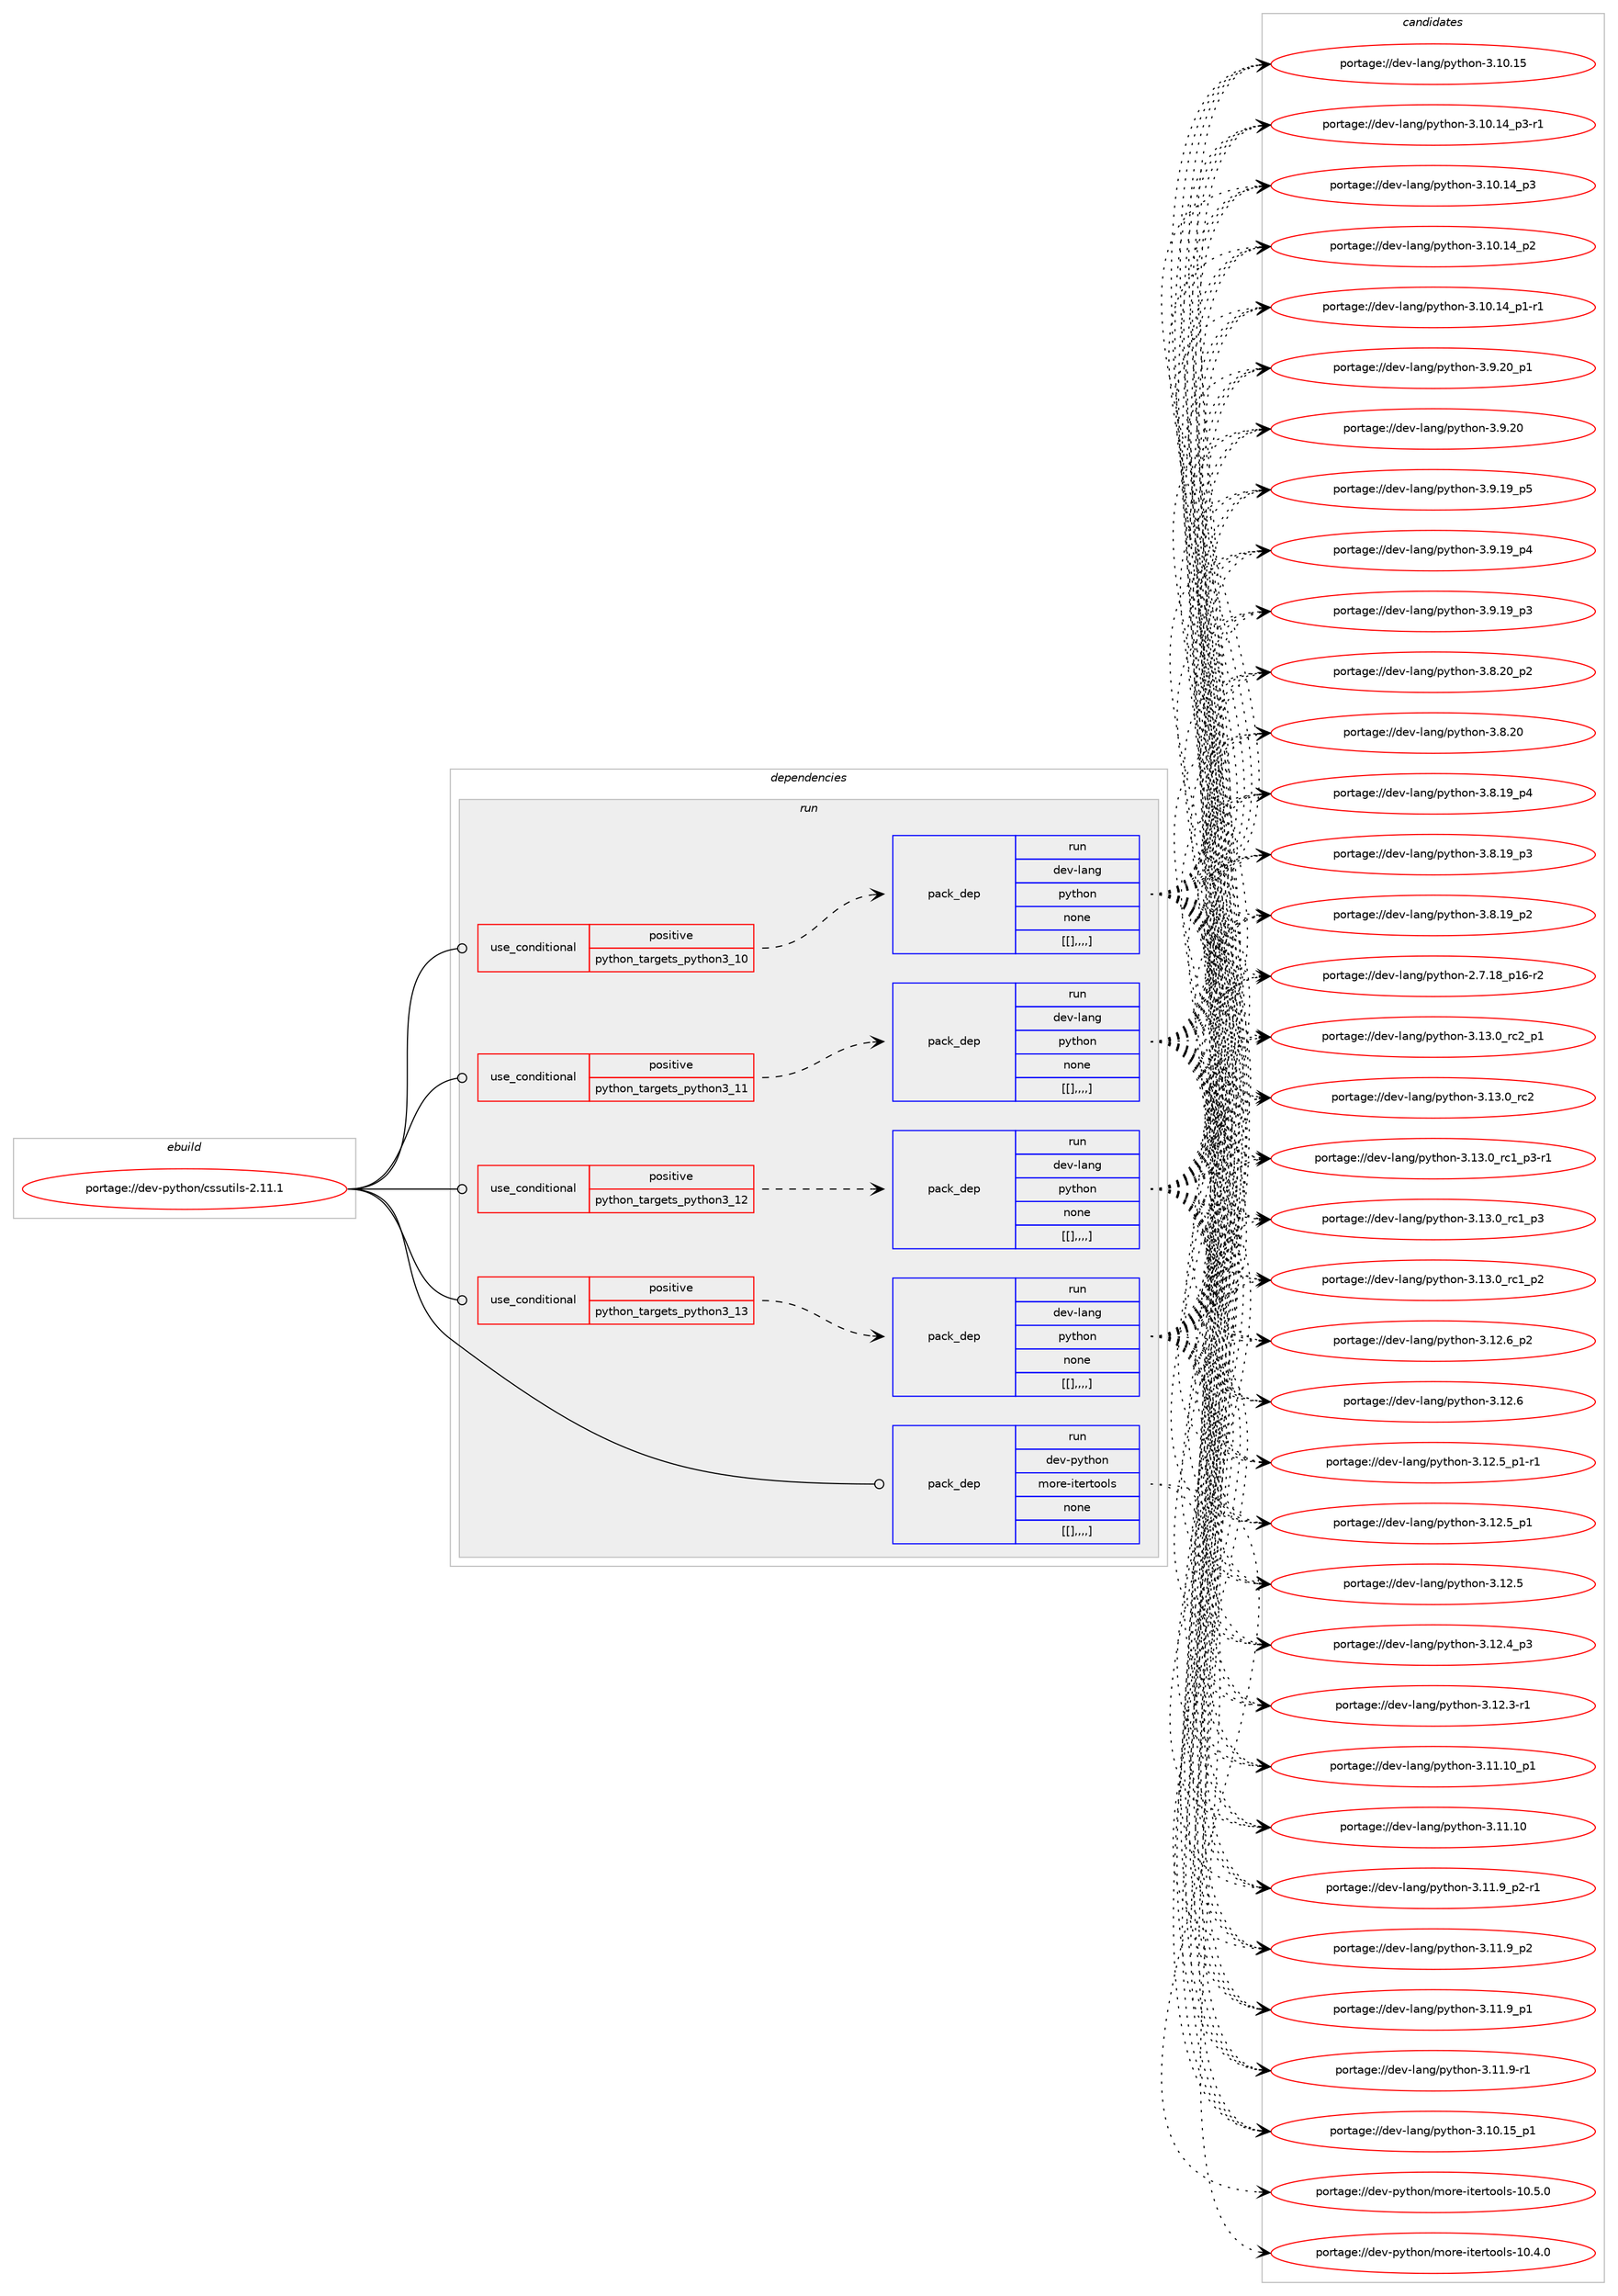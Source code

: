 digraph prolog {

# *************
# Graph options
# *************

newrank=true;
concentrate=true;
compound=true;
graph [rankdir=LR,fontname=Helvetica,fontsize=10,ranksep=1.5];#, ranksep=2.5, nodesep=0.2];
edge  [arrowhead=vee];
node  [fontname=Helvetica,fontsize=10];

# **********
# The ebuild
# **********

subgraph cluster_leftcol {
color=gray;
label=<<i>ebuild</i>>;
id [label="portage://dev-python/cssutils-2.11.1", color=red, width=4, href="../dev-python/cssutils-2.11.1.svg"];
}

# ****************
# The dependencies
# ****************

subgraph cluster_midcol {
color=gray;
label=<<i>dependencies</i>>;
subgraph cluster_compile {
fillcolor="#eeeeee";
style=filled;
label=<<i>compile</i>>;
}
subgraph cluster_compileandrun {
fillcolor="#eeeeee";
style=filled;
label=<<i>compile and run</i>>;
}
subgraph cluster_run {
fillcolor="#eeeeee";
style=filled;
label=<<i>run</i>>;
subgraph cond33184 {
dependency146326 [label=<<TABLE BORDER="0" CELLBORDER="1" CELLSPACING="0" CELLPADDING="4"><TR><TD ROWSPAN="3" CELLPADDING="10">use_conditional</TD></TR><TR><TD>positive</TD></TR><TR><TD>python_targets_python3_10</TD></TR></TABLE>>, shape=none, color=red];
subgraph pack111930 {
dependency146327 [label=<<TABLE BORDER="0" CELLBORDER="1" CELLSPACING="0" CELLPADDING="4" WIDTH="220"><TR><TD ROWSPAN="6" CELLPADDING="30">pack_dep</TD></TR><TR><TD WIDTH="110">run</TD></TR><TR><TD>dev-lang</TD></TR><TR><TD>python</TD></TR><TR><TD>none</TD></TR><TR><TD>[[],,,,]</TD></TR></TABLE>>, shape=none, color=blue];
}
dependency146326:e -> dependency146327:w [weight=20,style="dashed",arrowhead="vee"];
}
id:e -> dependency146326:w [weight=20,style="solid",arrowhead="odot"];
subgraph cond33185 {
dependency146328 [label=<<TABLE BORDER="0" CELLBORDER="1" CELLSPACING="0" CELLPADDING="4"><TR><TD ROWSPAN="3" CELLPADDING="10">use_conditional</TD></TR><TR><TD>positive</TD></TR><TR><TD>python_targets_python3_11</TD></TR></TABLE>>, shape=none, color=red];
subgraph pack111931 {
dependency146329 [label=<<TABLE BORDER="0" CELLBORDER="1" CELLSPACING="0" CELLPADDING="4" WIDTH="220"><TR><TD ROWSPAN="6" CELLPADDING="30">pack_dep</TD></TR><TR><TD WIDTH="110">run</TD></TR><TR><TD>dev-lang</TD></TR><TR><TD>python</TD></TR><TR><TD>none</TD></TR><TR><TD>[[],,,,]</TD></TR></TABLE>>, shape=none, color=blue];
}
dependency146328:e -> dependency146329:w [weight=20,style="dashed",arrowhead="vee"];
}
id:e -> dependency146328:w [weight=20,style="solid",arrowhead="odot"];
subgraph cond33186 {
dependency146330 [label=<<TABLE BORDER="0" CELLBORDER="1" CELLSPACING="0" CELLPADDING="4"><TR><TD ROWSPAN="3" CELLPADDING="10">use_conditional</TD></TR><TR><TD>positive</TD></TR><TR><TD>python_targets_python3_12</TD></TR></TABLE>>, shape=none, color=red];
subgraph pack111932 {
dependency146331 [label=<<TABLE BORDER="0" CELLBORDER="1" CELLSPACING="0" CELLPADDING="4" WIDTH="220"><TR><TD ROWSPAN="6" CELLPADDING="30">pack_dep</TD></TR><TR><TD WIDTH="110">run</TD></TR><TR><TD>dev-lang</TD></TR><TR><TD>python</TD></TR><TR><TD>none</TD></TR><TR><TD>[[],,,,]</TD></TR></TABLE>>, shape=none, color=blue];
}
dependency146330:e -> dependency146331:w [weight=20,style="dashed",arrowhead="vee"];
}
id:e -> dependency146330:w [weight=20,style="solid",arrowhead="odot"];
subgraph cond33187 {
dependency146332 [label=<<TABLE BORDER="0" CELLBORDER="1" CELLSPACING="0" CELLPADDING="4"><TR><TD ROWSPAN="3" CELLPADDING="10">use_conditional</TD></TR><TR><TD>positive</TD></TR><TR><TD>python_targets_python3_13</TD></TR></TABLE>>, shape=none, color=red];
subgraph pack111933 {
dependency146333 [label=<<TABLE BORDER="0" CELLBORDER="1" CELLSPACING="0" CELLPADDING="4" WIDTH="220"><TR><TD ROWSPAN="6" CELLPADDING="30">pack_dep</TD></TR><TR><TD WIDTH="110">run</TD></TR><TR><TD>dev-lang</TD></TR><TR><TD>python</TD></TR><TR><TD>none</TD></TR><TR><TD>[[],,,,]</TD></TR></TABLE>>, shape=none, color=blue];
}
dependency146332:e -> dependency146333:w [weight=20,style="dashed",arrowhead="vee"];
}
id:e -> dependency146332:w [weight=20,style="solid",arrowhead="odot"];
subgraph pack111934 {
dependency146334 [label=<<TABLE BORDER="0" CELLBORDER="1" CELLSPACING="0" CELLPADDING="4" WIDTH="220"><TR><TD ROWSPAN="6" CELLPADDING="30">pack_dep</TD></TR><TR><TD WIDTH="110">run</TD></TR><TR><TD>dev-python</TD></TR><TR><TD>more-itertools</TD></TR><TR><TD>none</TD></TR><TR><TD>[[],,,,]</TD></TR></TABLE>>, shape=none, color=blue];
}
id:e -> dependency146334:w [weight=20,style="solid",arrowhead="odot"];
}
}

# **************
# The candidates
# **************

subgraph cluster_choices {
rank=same;
color=gray;
label=<<i>candidates</i>>;

subgraph choice111930 {
color=black;
nodesep=1;
choice100101118451089711010347112121116104111110455146495146489511499509511249 [label="portage://dev-lang/python-3.13.0_rc2_p1", color=red, width=4,href="../dev-lang/python-3.13.0_rc2_p1.svg"];
choice10010111845108971101034711212111610411111045514649514648951149950 [label="portage://dev-lang/python-3.13.0_rc2", color=red, width=4,href="../dev-lang/python-3.13.0_rc2.svg"];
choice1001011184510897110103471121211161041111104551464951464895114994995112514511449 [label="portage://dev-lang/python-3.13.0_rc1_p3-r1", color=red, width=4,href="../dev-lang/python-3.13.0_rc1_p3-r1.svg"];
choice100101118451089711010347112121116104111110455146495146489511499499511251 [label="portage://dev-lang/python-3.13.0_rc1_p3", color=red, width=4,href="../dev-lang/python-3.13.0_rc1_p3.svg"];
choice100101118451089711010347112121116104111110455146495146489511499499511250 [label="portage://dev-lang/python-3.13.0_rc1_p2", color=red, width=4,href="../dev-lang/python-3.13.0_rc1_p2.svg"];
choice100101118451089711010347112121116104111110455146495046549511250 [label="portage://dev-lang/python-3.12.6_p2", color=red, width=4,href="../dev-lang/python-3.12.6_p2.svg"];
choice10010111845108971101034711212111610411111045514649504654 [label="portage://dev-lang/python-3.12.6", color=red, width=4,href="../dev-lang/python-3.12.6.svg"];
choice1001011184510897110103471121211161041111104551464950465395112494511449 [label="portage://dev-lang/python-3.12.5_p1-r1", color=red, width=4,href="../dev-lang/python-3.12.5_p1-r1.svg"];
choice100101118451089711010347112121116104111110455146495046539511249 [label="portage://dev-lang/python-3.12.5_p1", color=red, width=4,href="../dev-lang/python-3.12.5_p1.svg"];
choice10010111845108971101034711212111610411111045514649504653 [label="portage://dev-lang/python-3.12.5", color=red, width=4,href="../dev-lang/python-3.12.5.svg"];
choice100101118451089711010347112121116104111110455146495046529511251 [label="portage://dev-lang/python-3.12.4_p3", color=red, width=4,href="../dev-lang/python-3.12.4_p3.svg"];
choice100101118451089711010347112121116104111110455146495046514511449 [label="portage://dev-lang/python-3.12.3-r1", color=red, width=4,href="../dev-lang/python-3.12.3-r1.svg"];
choice10010111845108971101034711212111610411111045514649494649489511249 [label="portage://dev-lang/python-3.11.10_p1", color=red, width=4,href="../dev-lang/python-3.11.10_p1.svg"];
choice1001011184510897110103471121211161041111104551464949464948 [label="portage://dev-lang/python-3.11.10", color=red, width=4,href="../dev-lang/python-3.11.10.svg"];
choice1001011184510897110103471121211161041111104551464949465795112504511449 [label="portage://dev-lang/python-3.11.9_p2-r1", color=red, width=4,href="../dev-lang/python-3.11.9_p2-r1.svg"];
choice100101118451089711010347112121116104111110455146494946579511250 [label="portage://dev-lang/python-3.11.9_p2", color=red, width=4,href="../dev-lang/python-3.11.9_p2.svg"];
choice100101118451089711010347112121116104111110455146494946579511249 [label="portage://dev-lang/python-3.11.9_p1", color=red, width=4,href="../dev-lang/python-3.11.9_p1.svg"];
choice100101118451089711010347112121116104111110455146494946574511449 [label="portage://dev-lang/python-3.11.9-r1", color=red, width=4,href="../dev-lang/python-3.11.9-r1.svg"];
choice10010111845108971101034711212111610411111045514649484649539511249 [label="portage://dev-lang/python-3.10.15_p1", color=red, width=4,href="../dev-lang/python-3.10.15_p1.svg"];
choice1001011184510897110103471121211161041111104551464948464953 [label="portage://dev-lang/python-3.10.15", color=red, width=4,href="../dev-lang/python-3.10.15.svg"];
choice100101118451089711010347112121116104111110455146494846495295112514511449 [label="portage://dev-lang/python-3.10.14_p3-r1", color=red, width=4,href="../dev-lang/python-3.10.14_p3-r1.svg"];
choice10010111845108971101034711212111610411111045514649484649529511251 [label="portage://dev-lang/python-3.10.14_p3", color=red, width=4,href="../dev-lang/python-3.10.14_p3.svg"];
choice10010111845108971101034711212111610411111045514649484649529511250 [label="portage://dev-lang/python-3.10.14_p2", color=red, width=4,href="../dev-lang/python-3.10.14_p2.svg"];
choice100101118451089711010347112121116104111110455146494846495295112494511449 [label="portage://dev-lang/python-3.10.14_p1-r1", color=red, width=4,href="../dev-lang/python-3.10.14_p1-r1.svg"];
choice100101118451089711010347112121116104111110455146574650489511249 [label="portage://dev-lang/python-3.9.20_p1", color=red, width=4,href="../dev-lang/python-3.9.20_p1.svg"];
choice10010111845108971101034711212111610411111045514657465048 [label="portage://dev-lang/python-3.9.20", color=red, width=4,href="../dev-lang/python-3.9.20.svg"];
choice100101118451089711010347112121116104111110455146574649579511253 [label="portage://dev-lang/python-3.9.19_p5", color=red, width=4,href="../dev-lang/python-3.9.19_p5.svg"];
choice100101118451089711010347112121116104111110455146574649579511252 [label="portage://dev-lang/python-3.9.19_p4", color=red, width=4,href="../dev-lang/python-3.9.19_p4.svg"];
choice100101118451089711010347112121116104111110455146574649579511251 [label="portage://dev-lang/python-3.9.19_p3", color=red, width=4,href="../dev-lang/python-3.9.19_p3.svg"];
choice100101118451089711010347112121116104111110455146564650489511250 [label="portage://dev-lang/python-3.8.20_p2", color=red, width=4,href="../dev-lang/python-3.8.20_p2.svg"];
choice10010111845108971101034711212111610411111045514656465048 [label="portage://dev-lang/python-3.8.20", color=red, width=4,href="../dev-lang/python-3.8.20.svg"];
choice100101118451089711010347112121116104111110455146564649579511252 [label="portage://dev-lang/python-3.8.19_p4", color=red, width=4,href="../dev-lang/python-3.8.19_p4.svg"];
choice100101118451089711010347112121116104111110455146564649579511251 [label="portage://dev-lang/python-3.8.19_p3", color=red, width=4,href="../dev-lang/python-3.8.19_p3.svg"];
choice100101118451089711010347112121116104111110455146564649579511250 [label="portage://dev-lang/python-3.8.19_p2", color=red, width=4,href="../dev-lang/python-3.8.19_p2.svg"];
choice100101118451089711010347112121116104111110455046554649569511249544511450 [label="portage://dev-lang/python-2.7.18_p16-r2", color=red, width=4,href="../dev-lang/python-2.7.18_p16-r2.svg"];
dependency146327:e -> choice100101118451089711010347112121116104111110455146495146489511499509511249:w [style=dotted,weight="100"];
dependency146327:e -> choice10010111845108971101034711212111610411111045514649514648951149950:w [style=dotted,weight="100"];
dependency146327:e -> choice1001011184510897110103471121211161041111104551464951464895114994995112514511449:w [style=dotted,weight="100"];
dependency146327:e -> choice100101118451089711010347112121116104111110455146495146489511499499511251:w [style=dotted,weight="100"];
dependency146327:e -> choice100101118451089711010347112121116104111110455146495146489511499499511250:w [style=dotted,weight="100"];
dependency146327:e -> choice100101118451089711010347112121116104111110455146495046549511250:w [style=dotted,weight="100"];
dependency146327:e -> choice10010111845108971101034711212111610411111045514649504654:w [style=dotted,weight="100"];
dependency146327:e -> choice1001011184510897110103471121211161041111104551464950465395112494511449:w [style=dotted,weight="100"];
dependency146327:e -> choice100101118451089711010347112121116104111110455146495046539511249:w [style=dotted,weight="100"];
dependency146327:e -> choice10010111845108971101034711212111610411111045514649504653:w [style=dotted,weight="100"];
dependency146327:e -> choice100101118451089711010347112121116104111110455146495046529511251:w [style=dotted,weight="100"];
dependency146327:e -> choice100101118451089711010347112121116104111110455146495046514511449:w [style=dotted,weight="100"];
dependency146327:e -> choice10010111845108971101034711212111610411111045514649494649489511249:w [style=dotted,weight="100"];
dependency146327:e -> choice1001011184510897110103471121211161041111104551464949464948:w [style=dotted,weight="100"];
dependency146327:e -> choice1001011184510897110103471121211161041111104551464949465795112504511449:w [style=dotted,weight="100"];
dependency146327:e -> choice100101118451089711010347112121116104111110455146494946579511250:w [style=dotted,weight="100"];
dependency146327:e -> choice100101118451089711010347112121116104111110455146494946579511249:w [style=dotted,weight="100"];
dependency146327:e -> choice100101118451089711010347112121116104111110455146494946574511449:w [style=dotted,weight="100"];
dependency146327:e -> choice10010111845108971101034711212111610411111045514649484649539511249:w [style=dotted,weight="100"];
dependency146327:e -> choice1001011184510897110103471121211161041111104551464948464953:w [style=dotted,weight="100"];
dependency146327:e -> choice100101118451089711010347112121116104111110455146494846495295112514511449:w [style=dotted,weight="100"];
dependency146327:e -> choice10010111845108971101034711212111610411111045514649484649529511251:w [style=dotted,weight="100"];
dependency146327:e -> choice10010111845108971101034711212111610411111045514649484649529511250:w [style=dotted,weight="100"];
dependency146327:e -> choice100101118451089711010347112121116104111110455146494846495295112494511449:w [style=dotted,weight="100"];
dependency146327:e -> choice100101118451089711010347112121116104111110455146574650489511249:w [style=dotted,weight="100"];
dependency146327:e -> choice10010111845108971101034711212111610411111045514657465048:w [style=dotted,weight="100"];
dependency146327:e -> choice100101118451089711010347112121116104111110455146574649579511253:w [style=dotted,weight="100"];
dependency146327:e -> choice100101118451089711010347112121116104111110455146574649579511252:w [style=dotted,weight="100"];
dependency146327:e -> choice100101118451089711010347112121116104111110455146574649579511251:w [style=dotted,weight="100"];
dependency146327:e -> choice100101118451089711010347112121116104111110455146564650489511250:w [style=dotted,weight="100"];
dependency146327:e -> choice10010111845108971101034711212111610411111045514656465048:w [style=dotted,weight="100"];
dependency146327:e -> choice100101118451089711010347112121116104111110455146564649579511252:w [style=dotted,weight="100"];
dependency146327:e -> choice100101118451089711010347112121116104111110455146564649579511251:w [style=dotted,weight="100"];
dependency146327:e -> choice100101118451089711010347112121116104111110455146564649579511250:w [style=dotted,weight="100"];
dependency146327:e -> choice100101118451089711010347112121116104111110455046554649569511249544511450:w [style=dotted,weight="100"];
}
subgraph choice111931 {
color=black;
nodesep=1;
choice100101118451089711010347112121116104111110455146495146489511499509511249 [label="portage://dev-lang/python-3.13.0_rc2_p1", color=red, width=4,href="../dev-lang/python-3.13.0_rc2_p1.svg"];
choice10010111845108971101034711212111610411111045514649514648951149950 [label="portage://dev-lang/python-3.13.0_rc2", color=red, width=4,href="../dev-lang/python-3.13.0_rc2.svg"];
choice1001011184510897110103471121211161041111104551464951464895114994995112514511449 [label="portage://dev-lang/python-3.13.0_rc1_p3-r1", color=red, width=4,href="../dev-lang/python-3.13.0_rc1_p3-r1.svg"];
choice100101118451089711010347112121116104111110455146495146489511499499511251 [label="portage://dev-lang/python-3.13.0_rc1_p3", color=red, width=4,href="../dev-lang/python-3.13.0_rc1_p3.svg"];
choice100101118451089711010347112121116104111110455146495146489511499499511250 [label="portage://dev-lang/python-3.13.0_rc1_p2", color=red, width=4,href="../dev-lang/python-3.13.0_rc1_p2.svg"];
choice100101118451089711010347112121116104111110455146495046549511250 [label="portage://dev-lang/python-3.12.6_p2", color=red, width=4,href="../dev-lang/python-3.12.6_p2.svg"];
choice10010111845108971101034711212111610411111045514649504654 [label="portage://dev-lang/python-3.12.6", color=red, width=4,href="../dev-lang/python-3.12.6.svg"];
choice1001011184510897110103471121211161041111104551464950465395112494511449 [label="portage://dev-lang/python-3.12.5_p1-r1", color=red, width=4,href="../dev-lang/python-3.12.5_p1-r1.svg"];
choice100101118451089711010347112121116104111110455146495046539511249 [label="portage://dev-lang/python-3.12.5_p1", color=red, width=4,href="../dev-lang/python-3.12.5_p1.svg"];
choice10010111845108971101034711212111610411111045514649504653 [label="portage://dev-lang/python-3.12.5", color=red, width=4,href="../dev-lang/python-3.12.5.svg"];
choice100101118451089711010347112121116104111110455146495046529511251 [label="portage://dev-lang/python-3.12.4_p3", color=red, width=4,href="../dev-lang/python-3.12.4_p3.svg"];
choice100101118451089711010347112121116104111110455146495046514511449 [label="portage://dev-lang/python-3.12.3-r1", color=red, width=4,href="../dev-lang/python-3.12.3-r1.svg"];
choice10010111845108971101034711212111610411111045514649494649489511249 [label="portage://dev-lang/python-3.11.10_p1", color=red, width=4,href="../dev-lang/python-3.11.10_p1.svg"];
choice1001011184510897110103471121211161041111104551464949464948 [label="portage://dev-lang/python-3.11.10", color=red, width=4,href="../dev-lang/python-3.11.10.svg"];
choice1001011184510897110103471121211161041111104551464949465795112504511449 [label="portage://dev-lang/python-3.11.9_p2-r1", color=red, width=4,href="../dev-lang/python-3.11.9_p2-r1.svg"];
choice100101118451089711010347112121116104111110455146494946579511250 [label="portage://dev-lang/python-3.11.9_p2", color=red, width=4,href="../dev-lang/python-3.11.9_p2.svg"];
choice100101118451089711010347112121116104111110455146494946579511249 [label="portage://dev-lang/python-3.11.9_p1", color=red, width=4,href="../dev-lang/python-3.11.9_p1.svg"];
choice100101118451089711010347112121116104111110455146494946574511449 [label="portage://dev-lang/python-3.11.9-r1", color=red, width=4,href="../dev-lang/python-3.11.9-r1.svg"];
choice10010111845108971101034711212111610411111045514649484649539511249 [label="portage://dev-lang/python-3.10.15_p1", color=red, width=4,href="../dev-lang/python-3.10.15_p1.svg"];
choice1001011184510897110103471121211161041111104551464948464953 [label="portage://dev-lang/python-3.10.15", color=red, width=4,href="../dev-lang/python-3.10.15.svg"];
choice100101118451089711010347112121116104111110455146494846495295112514511449 [label="portage://dev-lang/python-3.10.14_p3-r1", color=red, width=4,href="../dev-lang/python-3.10.14_p3-r1.svg"];
choice10010111845108971101034711212111610411111045514649484649529511251 [label="portage://dev-lang/python-3.10.14_p3", color=red, width=4,href="../dev-lang/python-3.10.14_p3.svg"];
choice10010111845108971101034711212111610411111045514649484649529511250 [label="portage://dev-lang/python-3.10.14_p2", color=red, width=4,href="../dev-lang/python-3.10.14_p2.svg"];
choice100101118451089711010347112121116104111110455146494846495295112494511449 [label="portage://dev-lang/python-3.10.14_p1-r1", color=red, width=4,href="../dev-lang/python-3.10.14_p1-r1.svg"];
choice100101118451089711010347112121116104111110455146574650489511249 [label="portage://dev-lang/python-3.9.20_p1", color=red, width=4,href="../dev-lang/python-3.9.20_p1.svg"];
choice10010111845108971101034711212111610411111045514657465048 [label="portage://dev-lang/python-3.9.20", color=red, width=4,href="../dev-lang/python-3.9.20.svg"];
choice100101118451089711010347112121116104111110455146574649579511253 [label="portage://dev-lang/python-3.9.19_p5", color=red, width=4,href="../dev-lang/python-3.9.19_p5.svg"];
choice100101118451089711010347112121116104111110455146574649579511252 [label="portage://dev-lang/python-3.9.19_p4", color=red, width=4,href="../dev-lang/python-3.9.19_p4.svg"];
choice100101118451089711010347112121116104111110455146574649579511251 [label="portage://dev-lang/python-3.9.19_p3", color=red, width=4,href="../dev-lang/python-3.9.19_p3.svg"];
choice100101118451089711010347112121116104111110455146564650489511250 [label="portage://dev-lang/python-3.8.20_p2", color=red, width=4,href="../dev-lang/python-3.8.20_p2.svg"];
choice10010111845108971101034711212111610411111045514656465048 [label="portage://dev-lang/python-3.8.20", color=red, width=4,href="../dev-lang/python-3.8.20.svg"];
choice100101118451089711010347112121116104111110455146564649579511252 [label="portage://dev-lang/python-3.8.19_p4", color=red, width=4,href="../dev-lang/python-3.8.19_p4.svg"];
choice100101118451089711010347112121116104111110455146564649579511251 [label="portage://dev-lang/python-3.8.19_p3", color=red, width=4,href="../dev-lang/python-3.8.19_p3.svg"];
choice100101118451089711010347112121116104111110455146564649579511250 [label="portage://dev-lang/python-3.8.19_p2", color=red, width=4,href="../dev-lang/python-3.8.19_p2.svg"];
choice100101118451089711010347112121116104111110455046554649569511249544511450 [label="portage://dev-lang/python-2.7.18_p16-r2", color=red, width=4,href="../dev-lang/python-2.7.18_p16-r2.svg"];
dependency146329:e -> choice100101118451089711010347112121116104111110455146495146489511499509511249:w [style=dotted,weight="100"];
dependency146329:e -> choice10010111845108971101034711212111610411111045514649514648951149950:w [style=dotted,weight="100"];
dependency146329:e -> choice1001011184510897110103471121211161041111104551464951464895114994995112514511449:w [style=dotted,weight="100"];
dependency146329:e -> choice100101118451089711010347112121116104111110455146495146489511499499511251:w [style=dotted,weight="100"];
dependency146329:e -> choice100101118451089711010347112121116104111110455146495146489511499499511250:w [style=dotted,weight="100"];
dependency146329:e -> choice100101118451089711010347112121116104111110455146495046549511250:w [style=dotted,weight="100"];
dependency146329:e -> choice10010111845108971101034711212111610411111045514649504654:w [style=dotted,weight="100"];
dependency146329:e -> choice1001011184510897110103471121211161041111104551464950465395112494511449:w [style=dotted,weight="100"];
dependency146329:e -> choice100101118451089711010347112121116104111110455146495046539511249:w [style=dotted,weight="100"];
dependency146329:e -> choice10010111845108971101034711212111610411111045514649504653:w [style=dotted,weight="100"];
dependency146329:e -> choice100101118451089711010347112121116104111110455146495046529511251:w [style=dotted,weight="100"];
dependency146329:e -> choice100101118451089711010347112121116104111110455146495046514511449:w [style=dotted,weight="100"];
dependency146329:e -> choice10010111845108971101034711212111610411111045514649494649489511249:w [style=dotted,weight="100"];
dependency146329:e -> choice1001011184510897110103471121211161041111104551464949464948:w [style=dotted,weight="100"];
dependency146329:e -> choice1001011184510897110103471121211161041111104551464949465795112504511449:w [style=dotted,weight="100"];
dependency146329:e -> choice100101118451089711010347112121116104111110455146494946579511250:w [style=dotted,weight="100"];
dependency146329:e -> choice100101118451089711010347112121116104111110455146494946579511249:w [style=dotted,weight="100"];
dependency146329:e -> choice100101118451089711010347112121116104111110455146494946574511449:w [style=dotted,weight="100"];
dependency146329:e -> choice10010111845108971101034711212111610411111045514649484649539511249:w [style=dotted,weight="100"];
dependency146329:e -> choice1001011184510897110103471121211161041111104551464948464953:w [style=dotted,weight="100"];
dependency146329:e -> choice100101118451089711010347112121116104111110455146494846495295112514511449:w [style=dotted,weight="100"];
dependency146329:e -> choice10010111845108971101034711212111610411111045514649484649529511251:w [style=dotted,weight="100"];
dependency146329:e -> choice10010111845108971101034711212111610411111045514649484649529511250:w [style=dotted,weight="100"];
dependency146329:e -> choice100101118451089711010347112121116104111110455146494846495295112494511449:w [style=dotted,weight="100"];
dependency146329:e -> choice100101118451089711010347112121116104111110455146574650489511249:w [style=dotted,weight="100"];
dependency146329:e -> choice10010111845108971101034711212111610411111045514657465048:w [style=dotted,weight="100"];
dependency146329:e -> choice100101118451089711010347112121116104111110455146574649579511253:w [style=dotted,weight="100"];
dependency146329:e -> choice100101118451089711010347112121116104111110455146574649579511252:w [style=dotted,weight="100"];
dependency146329:e -> choice100101118451089711010347112121116104111110455146574649579511251:w [style=dotted,weight="100"];
dependency146329:e -> choice100101118451089711010347112121116104111110455146564650489511250:w [style=dotted,weight="100"];
dependency146329:e -> choice10010111845108971101034711212111610411111045514656465048:w [style=dotted,weight="100"];
dependency146329:e -> choice100101118451089711010347112121116104111110455146564649579511252:w [style=dotted,weight="100"];
dependency146329:e -> choice100101118451089711010347112121116104111110455146564649579511251:w [style=dotted,weight="100"];
dependency146329:e -> choice100101118451089711010347112121116104111110455146564649579511250:w [style=dotted,weight="100"];
dependency146329:e -> choice100101118451089711010347112121116104111110455046554649569511249544511450:w [style=dotted,weight="100"];
}
subgraph choice111932 {
color=black;
nodesep=1;
choice100101118451089711010347112121116104111110455146495146489511499509511249 [label="portage://dev-lang/python-3.13.0_rc2_p1", color=red, width=4,href="../dev-lang/python-3.13.0_rc2_p1.svg"];
choice10010111845108971101034711212111610411111045514649514648951149950 [label="portage://dev-lang/python-3.13.0_rc2", color=red, width=4,href="../dev-lang/python-3.13.0_rc2.svg"];
choice1001011184510897110103471121211161041111104551464951464895114994995112514511449 [label="portage://dev-lang/python-3.13.0_rc1_p3-r1", color=red, width=4,href="../dev-lang/python-3.13.0_rc1_p3-r1.svg"];
choice100101118451089711010347112121116104111110455146495146489511499499511251 [label="portage://dev-lang/python-3.13.0_rc1_p3", color=red, width=4,href="../dev-lang/python-3.13.0_rc1_p3.svg"];
choice100101118451089711010347112121116104111110455146495146489511499499511250 [label="portage://dev-lang/python-3.13.0_rc1_p2", color=red, width=4,href="../dev-lang/python-3.13.0_rc1_p2.svg"];
choice100101118451089711010347112121116104111110455146495046549511250 [label="portage://dev-lang/python-3.12.6_p2", color=red, width=4,href="../dev-lang/python-3.12.6_p2.svg"];
choice10010111845108971101034711212111610411111045514649504654 [label="portage://dev-lang/python-3.12.6", color=red, width=4,href="../dev-lang/python-3.12.6.svg"];
choice1001011184510897110103471121211161041111104551464950465395112494511449 [label="portage://dev-lang/python-3.12.5_p1-r1", color=red, width=4,href="../dev-lang/python-3.12.5_p1-r1.svg"];
choice100101118451089711010347112121116104111110455146495046539511249 [label="portage://dev-lang/python-3.12.5_p1", color=red, width=4,href="../dev-lang/python-3.12.5_p1.svg"];
choice10010111845108971101034711212111610411111045514649504653 [label="portage://dev-lang/python-3.12.5", color=red, width=4,href="../dev-lang/python-3.12.5.svg"];
choice100101118451089711010347112121116104111110455146495046529511251 [label="portage://dev-lang/python-3.12.4_p3", color=red, width=4,href="../dev-lang/python-3.12.4_p3.svg"];
choice100101118451089711010347112121116104111110455146495046514511449 [label="portage://dev-lang/python-3.12.3-r1", color=red, width=4,href="../dev-lang/python-3.12.3-r1.svg"];
choice10010111845108971101034711212111610411111045514649494649489511249 [label="portage://dev-lang/python-3.11.10_p1", color=red, width=4,href="../dev-lang/python-3.11.10_p1.svg"];
choice1001011184510897110103471121211161041111104551464949464948 [label="portage://dev-lang/python-3.11.10", color=red, width=4,href="../dev-lang/python-3.11.10.svg"];
choice1001011184510897110103471121211161041111104551464949465795112504511449 [label="portage://dev-lang/python-3.11.9_p2-r1", color=red, width=4,href="../dev-lang/python-3.11.9_p2-r1.svg"];
choice100101118451089711010347112121116104111110455146494946579511250 [label="portage://dev-lang/python-3.11.9_p2", color=red, width=4,href="../dev-lang/python-3.11.9_p2.svg"];
choice100101118451089711010347112121116104111110455146494946579511249 [label="portage://dev-lang/python-3.11.9_p1", color=red, width=4,href="../dev-lang/python-3.11.9_p1.svg"];
choice100101118451089711010347112121116104111110455146494946574511449 [label="portage://dev-lang/python-3.11.9-r1", color=red, width=4,href="../dev-lang/python-3.11.9-r1.svg"];
choice10010111845108971101034711212111610411111045514649484649539511249 [label="portage://dev-lang/python-3.10.15_p1", color=red, width=4,href="../dev-lang/python-3.10.15_p1.svg"];
choice1001011184510897110103471121211161041111104551464948464953 [label="portage://dev-lang/python-3.10.15", color=red, width=4,href="../dev-lang/python-3.10.15.svg"];
choice100101118451089711010347112121116104111110455146494846495295112514511449 [label="portage://dev-lang/python-3.10.14_p3-r1", color=red, width=4,href="../dev-lang/python-3.10.14_p3-r1.svg"];
choice10010111845108971101034711212111610411111045514649484649529511251 [label="portage://dev-lang/python-3.10.14_p3", color=red, width=4,href="../dev-lang/python-3.10.14_p3.svg"];
choice10010111845108971101034711212111610411111045514649484649529511250 [label="portage://dev-lang/python-3.10.14_p2", color=red, width=4,href="../dev-lang/python-3.10.14_p2.svg"];
choice100101118451089711010347112121116104111110455146494846495295112494511449 [label="portage://dev-lang/python-3.10.14_p1-r1", color=red, width=4,href="../dev-lang/python-3.10.14_p1-r1.svg"];
choice100101118451089711010347112121116104111110455146574650489511249 [label="portage://dev-lang/python-3.9.20_p1", color=red, width=4,href="../dev-lang/python-3.9.20_p1.svg"];
choice10010111845108971101034711212111610411111045514657465048 [label="portage://dev-lang/python-3.9.20", color=red, width=4,href="../dev-lang/python-3.9.20.svg"];
choice100101118451089711010347112121116104111110455146574649579511253 [label="portage://dev-lang/python-3.9.19_p5", color=red, width=4,href="../dev-lang/python-3.9.19_p5.svg"];
choice100101118451089711010347112121116104111110455146574649579511252 [label="portage://dev-lang/python-3.9.19_p4", color=red, width=4,href="../dev-lang/python-3.9.19_p4.svg"];
choice100101118451089711010347112121116104111110455146574649579511251 [label="portage://dev-lang/python-3.9.19_p3", color=red, width=4,href="../dev-lang/python-3.9.19_p3.svg"];
choice100101118451089711010347112121116104111110455146564650489511250 [label="portage://dev-lang/python-3.8.20_p2", color=red, width=4,href="../dev-lang/python-3.8.20_p2.svg"];
choice10010111845108971101034711212111610411111045514656465048 [label="portage://dev-lang/python-3.8.20", color=red, width=4,href="../dev-lang/python-3.8.20.svg"];
choice100101118451089711010347112121116104111110455146564649579511252 [label="portage://dev-lang/python-3.8.19_p4", color=red, width=4,href="../dev-lang/python-3.8.19_p4.svg"];
choice100101118451089711010347112121116104111110455146564649579511251 [label="portage://dev-lang/python-3.8.19_p3", color=red, width=4,href="../dev-lang/python-3.8.19_p3.svg"];
choice100101118451089711010347112121116104111110455146564649579511250 [label="portage://dev-lang/python-3.8.19_p2", color=red, width=4,href="../dev-lang/python-3.8.19_p2.svg"];
choice100101118451089711010347112121116104111110455046554649569511249544511450 [label="portage://dev-lang/python-2.7.18_p16-r2", color=red, width=4,href="../dev-lang/python-2.7.18_p16-r2.svg"];
dependency146331:e -> choice100101118451089711010347112121116104111110455146495146489511499509511249:w [style=dotted,weight="100"];
dependency146331:e -> choice10010111845108971101034711212111610411111045514649514648951149950:w [style=dotted,weight="100"];
dependency146331:e -> choice1001011184510897110103471121211161041111104551464951464895114994995112514511449:w [style=dotted,weight="100"];
dependency146331:e -> choice100101118451089711010347112121116104111110455146495146489511499499511251:w [style=dotted,weight="100"];
dependency146331:e -> choice100101118451089711010347112121116104111110455146495146489511499499511250:w [style=dotted,weight="100"];
dependency146331:e -> choice100101118451089711010347112121116104111110455146495046549511250:w [style=dotted,weight="100"];
dependency146331:e -> choice10010111845108971101034711212111610411111045514649504654:w [style=dotted,weight="100"];
dependency146331:e -> choice1001011184510897110103471121211161041111104551464950465395112494511449:w [style=dotted,weight="100"];
dependency146331:e -> choice100101118451089711010347112121116104111110455146495046539511249:w [style=dotted,weight="100"];
dependency146331:e -> choice10010111845108971101034711212111610411111045514649504653:w [style=dotted,weight="100"];
dependency146331:e -> choice100101118451089711010347112121116104111110455146495046529511251:w [style=dotted,weight="100"];
dependency146331:e -> choice100101118451089711010347112121116104111110455146495046514511449:w [style=dotted,weight="100"];
dependency146331:e -> choice10010111845108971101034711212111610411111045514649494649489511249:w [style=dotted,weight="100"];
dependency146331:e -> choice1001011184510897110103471121211161041111104551464949464948:w [style=dotted,weight="100"];
dependency146331:e -> choice1001011184510897110103471121211161041111104551464949465795112504511449:w [style=dotted,weight="100"];
dependency146331:e -> choice100101118451089711010347112121116104111110455146494946579511250:w [style=dotted,weight="100"];
dependency146331:e -> choice100101118451089711010347112121116104111110455146494946579511249:w [style=dotted,weight="100"];
dependency146331:e -> choice100101118451089711010347112121116104111110455146494946574511449:w [style=dotted,weight="100"];
dependency146331:e -> choice10010111845108971101034711212111610411111045514649484649539511249:w [style=dotted,weight="100"];
dependency146331:e -> choice1001011184510897110103471121211161041111104551464948464953:w [style=dotted,weight="100"];
dependency146331:e -> choice100101118451089711010347112121116104111110455146494846495295112514511449:w [style=dotted,weight="100"];
dependency146331:e -> choice10010111845108971101034711212111610411111045514649484649529511251:w [style=dotted,weight="100"];
dependency146331:e -> choice10010111845108971101034711212111610411111045514649484649529511250:w [style=dotted,weight="100"];
dependency146331:e -> choice100101118451089711010347112121116104111110455146494846495295112494511449:w [style=dotted,weight="100"];
dependency146331:e -> choice100101118451089711010347112121116104111110455146574650489511249:w [style=dotted,weight="100"];
dependency146331:e -> choice10010111845108971101034711212111610411111045514657465048:w [style=dotted,weight="100"];
dependency146331:e -> choice100101118451089711010347112121116104111110455146574649579511253:w [style=dotted,weight="100"];
dependency146331:e -> choice100101118451089711010347112121116104111110455146574649579511252:w [style=dotted,weight="100"];
dependency146331:e -> choice100101118451089711010347112121116104111110455146574649579511251:w [style=dotted,weight="100"];
dependency146331:e -> choice100101118451089711010347112121116104111110455146564650489511250:w [style=dotted,weight="100"];
dependency146331:e -> choice10010111845108971101034711212111610411111045514656465048:w [style=dotted,weight="100"];
dependency146331:e -> choice100101118451089711010347112121116104111110455146564649579511252:w [style=dotted,weight="100"];
dependency146331:e -> choice100101118451089711010347112121116104111110455146564649579511251:w [style=dotted,weight="100"];
dependency146331:e -> choice100101118451089711010347112121116104111110455146564649579511250:w [style=dotted,weight="100"];
dependency146331:e -> choice100101118451089711010347112121116104111110455046554649569511249544511450:w [style=dotted,weight="100"];
}
subgraph choice111933 {
color=black;
nodesep=1;
choice100101118451089711010347112121116104111110455146495146489511499509511249 [label="portage://dev-lang/python-3.13.0_rc2_p1", color=red, width=4,href="../dev-lang/python-3.13.0_rc2_p1.svg"];
choice10010111845108971101034711212111610411111045514649514648951149950 [label="portage://dev-lang/python-3.13.0_rc2", color=red, width=4,href="../dev-lang/python-3.13.0_rc2.svg"];
choice1001011184510897110103471121211161041111104551464951464895114994995112514511449 [label="portage://dev-lang/python-3.13.0_rc1_p3-r1", color=red, width=4,href="../dev-lang/python-3.13.0_rc1_p3-r1.svg"];
choice100101118451089711010347112121116104111110455146495146489511499499511251 [label="portage://dev-lang/python-3.13.0_rc1_p3", color=red, width=4,href="../dev-lang/python-3.13.0_rc1_p3.svg"];
choice100101118451089711010347112121116104111110455146495146489511499499511250 [label="portage://dev-lang/python-3.13.0_rc1_p2", color=red, width=4,href="../dev-lang/python-3.13.0_rc1_p2.svg"];
choice100101118451089711010347112121116104111110455146495046549511250 [label="portage://dev-lang/python-3.12.6_p2", color=red, width=4,href="../dev-lang/python-3.12.6_p2.svg"];
choice10010111845108971101034711212111610411111045514649504654 [label="portage://dev-lang/python-3.12.6", color=red, width=4,href="../dev-lang/python-3.12.6.svg"];
choice1001011184510897110103471121211161041111104551464950465395112494511449 [label="portage://dev-lang/python-3.12.5_p1-r1", color=red, width=4,href="../dev-lang/python-3.12.5_p1-r1.svg"];
choice100101118451089711010347112121116104111110455146495046539511249 [label="portage://dev-lang/python-3.12.5_p1", color=red, width=4,href="../dev-lang/python-3.12.5_p1.svg"];
choice10010111845108971101034711212111610411111045514649504653 [label="portage://dev-lang/python-3.12.5", color=red, width=4,href="../dev-lang/python-3.12.5.svg"];
choice100101118451089711010347112121116104111110455146495046529511251 [label="portage://dev-lang/python-3.12.4_p3", color=red, width=4,href="../dev-lang/python-3.12.4_p3.svg"];
choice100101118451089711010347112121116104111110455146495046514511449 [label="portage://dev-lang/python-3.12.3-r1", color=red, width=4,href="../dev-lang/python-3.12.3-r1.svg"];
choice10010111845108971101034711212111610411111045514649494649489511249 [label="portage://dev-lang/python-3.11.10_p1", color=red, width=4,href="../dev-lang/python-3.11.10_p1.svg"];
choice1001011184510897110103471121211161041111104551464949464948 [label="portage://dev-lang/python-3.11.10", color=red, width=4,href="../dev-lang/python-3.11.10.svg"];
choice1001011184510897110103471121211161041111104551464949465795112504511449 [label="portage://dev-lang/python-3.11.9_p2-r1", color=red, width=4,href="../dev-lang/python-3.11.9_p2-r1.svg"];
choice100101118451089711010347112121116104111110455146494946579511250 [label="portage://dev-lang/python-3.11.9_p2", color=red, width=4,href="../dev-lang/python-3.11.9_p2.svg"];
choice100101118451089711010347112121116104111110455146494946579511249 [label="portage://dev-lang/python-3.11.9_p1", color=red, width=4,href="../dev-lang/python-3.11.9_p1.svg"];
choice100101118451089711010347112121116104111110455146494946574511449 [label="portage://dev-lang/python-3.11.9-r1", color=red, width=4,href="../dev-lang/python-3.11.9-r1.svg"];
choice10010111845108971101034711212111610411111045514649484649539511249 [label="portage://dev-lang/python-3.10.15_p1", color=red, width=4,href="../dev-lang/python-3.10.15_p1.svg"];
choice1001011184510897110103471121211161041111104551464948464953 [label="portage://dev-lang/python-3.10.15", color=red, width=4,href="../dev-lang/python-3.10.15.svg"];
choice100101118451089711010347112121116104111110455146494846495295112514511449 [label="portage://dev-lang/python-3.10.14_p3-r1", color=red, width=4,href="../dev-lang/python-3.10.14_p3-r1.svg"];
choice10010111845108971101034711212111610411111045514649484649529511251 [label="portage://dev-lang/python-3.10.14_p3", color=red, width=4,href="../dev-lang/python-3.10.14_p3.svg"];
choice10010111845108971101034711212111610411111045514649484649529511250 [label="portage://dev-lang/python-3.10.14_p2", color=red, width=4,href="../dev-lang/python-3.10.14_p2.svg"];
choice100101118451089711010347112121116104111110455146494846495295112494511449 [label="portage://dev-lang/python-3.10.14_p1-r1", color=red, width=4,href="../dev-lang/python-3.10.14_p1-r1.svg"];
choice100101118451089711010347112121116104111110455146574650489511249 [label="portage://dev-lang/python-3.9.20_p1", color=red, width=4,href="../dev-lang/python-3.9.20_p1.svg"];
choice10010111845108971101034711212111610411111045514657465048 [label="portage://dev-lang/python-3.9.20", color=red, width=4,href="../dev-lang/python-3.9.20.svg"];
choice100101118451089711010347112121116104111110455146574649579511253 [label="portage://dev-lang/python-3.9.19_p5", color=red, width=4,href="../dev-lang/python-3.9.19_p5.svg"];
choice100101118451089711010347112121116104111110455146574649579511252 [label="portage://dev-lang/python-3.9.19_p4", color=red, width=4,href="../dev-lang/python-3.9.19_p4.svg"];
choice100101118451089711010347112121116104111110455146574649579511251 [label="portage://dev-lang/python-3.9.19_p3", color=red, width=4,href="../dev-lang/python-3.9.19_p3.svg"];
choice100101118451089711010347112121116104111110455146564650489511250 [label="portage://dev-lang/python-3.8.20_p2", color=red, width=4,href="../dev-lang/python-3.8.20_p2.svg"];
choice10010111845108971101034711212111610411111045514656465048 [label="portage://dev-lang/python-3.8.20", color=red, width=4,href="../dev-lang/python-3.8.20.svg"];
choice100101118451089711010347112121116104111110455146564649579511252 [label="portage://dev-lang/python-3.8.19_p4", color=red, width=4,href="../dev-lang/python-3.8.19_p4.svg"];
choice100101118451089711010347112121116104111110455146564649579511251 [label="portage://dev-lang/python-3.8.19_p3", color=red, width=4,href="../dev-lang/python-3.8.19_p3.svg"];
choice100101118451089711010347112121116104111110455146564649579511250 [label="portage://dev-lang/python-3.8.19_p2", color=red, width=4,href="../dev-lang/python-3.8.19_p2.svg"];
choice100101118451089711010347112121116104111110455046554649569511249544511450 [label="portage://dev-lang/python-2.7.18_p16-r2", color=red, width=4,href="../dev-lang/python-2.7.18_p16-r2.svg"];
dependency146333:e -> choice100101118451089711010347112121116104111110455146495146489511499509511249:w [style=dotted,weight="100"];
dependency146333:e -> choice10010111845108971101034711212111610411111045514649514648951149950:w [style=dotted,weight="100"];
dependency146333:e -> choice1001011184510897110103471121211161041111104551464951464895114994995112514511449:w [style=dotted,weight="100"];
dependency146333:e -> choice100101118451089711010347112121116104111110455146495146489511499499511251:w [style=dotted,weight="100"];
dependency146333:e -> choice100101118451089711010347112121116104111110455146495146489511499499511250:w [style=dotted,weight="100"];
dependency146333:e -> choice100101118451089711010347112121116104111110455146495046549511250:w [style=dotted,weight="100"];
dependency146333:e -> choice10010111845108971101034711212111610411111045514649504654:w [style=dotted,weight="100"];
dependency146333:e -> choice1001011184510897110103471121211161041111104551464950465395112494511449:w [style=dotted,weight="100"];
dependency146333:e -> choice100101118451089711010347112121116104111110455146495046539511249:w [style=dotted,weight="100"];
dependency146333:e -> choice10010111845108971101034711212111610411111045514649504653:w [style=dotted,weight="100"];
dependency146333:e -> choice100101118451089711010347112121116104111110455146495046529511251:w [style=dotted,weight="100"];
dependency146333:e -> choice100101118451089711010347112121116104111110455146495046514511449:w [style=dotted,weight="100"];
dependency146333:e -> choice10010111845108971101034711212111610411111045514649494649489511249:w [style=dotted,weight="100"];
dependency146333:e -> choice1001011184510897110103471121211161041111104551464949464948:w [style=dotted,weight="100"];
dependency146333:e -> choice1001011184510897110103471121211161041111104551464949465795112504511449:w [style=dotted,weight="100"];
dependency146333:e -> choice100101118451089711010347112121116104111110455146494946579511250:w [style=dotted,weight="100"];
dependency146333:e -> choice100101118451089711010347112121116104111110455146494946579511249:w [style=dotted,weight="100"];
dependency146333:e -> choice100101118451089711010347112121116104111110455146494946574511449:w [style=dotted,weight="100"];
dependency146333:e -> choice10010111845108971101034711212111610411111045514649484649539511249:w [style=dotted,weight="100"];
dependency146333:e -> choice1001011184510897110103471121211161041111104551464948464953:w [style=dotted,weight="100"];
dependency146333:e -> choice100101118451089711010347112121116104111110455146494846495295112514511449:w [style=dotted,weight="100"];
dependency146333:e -> choice10010111845108971101034711212111610411111045514649484649529511251:w [style=dotted,weight="100"];
dependency146333:e -> choice10010111845108971101034711212111610411111045514649484649529511250:w [style=dotted,weight="100"];
dependency146333:e -> choice100101118451089711010347112121116104111110455146494846495295112494511449:w [style=dotted,weight="100"];
dependency146333:e -> choice100101118451089711010347112121116104111110455146574650489511249:w [style=dotted,weight="100"];
dependency146333:e -> choice10010111845108971101034711212111610411111045514657465048:w [style=dotted,weight="100"];
dependency146333:e -> choice100101118451089711010347112121116104111110455146574649579511253:w [style=dotted,weight="100"];
dependency146333:e -> choice100101118451089711010347112121116104111110455146574649579511252:w [style=dotted,weight="100"];
dependency146333:e -> choice100101118451089711010347112121116104111110455146574649579511251:w [style=dotted,weight="100"];
dependency146333:e -> choice100101118451089711010347112121116104111110455146564650489511250:w [style=dotted,weight="100"];
dependency146333:e -> choice10010111845108971101034711212111610411111045514656465048:w [style=dotted,weight="100"];
dependency146333:e -> choice100101118451089711010347112121116104111110455146564649579511252:w [style=dotted,weight="100"];
dependency146333:e -> choice100101118451089711010347112121116104111110455146564649579511251:w [style=dotted,weight="100"];
dependency146333:e -> choice100101118451089711010347112121116104111110455146564649579511250:w [style=dotted,weight="100"];
dependency146333:e -> choice100101118451089711010347112121116104111110455046554649569511249544511450:w [style=dotted,weight="100"];
}
subgraph choice111934 {
color=black;
nodesep=1;
choice10010111845112121116104111110471091111141014510511610111411611111110811545494846534648 [label="portage://dev-python/more-itertools-10.5.0", color=red, width=4,href="../dev-python/more-itertools-10.5.0.svg"];
choice10010111845112121116104111110471091111141014510511610111411611111110811545494846524648 [label="portage://dev-python/more-itertools-10.4.0", color=red, width=4,href="../dev-python/more-itertools-10.4.0.svg"];
dependency146334:e -> choice10010111845112121116104111110471091111141014510511610111411611111110811545494846534648:w [style=dotted,weight="100"];
dependency146334:e -> choice10010111845112121116104111110471091111141014510511610111411611111110811545494846524648:w [style=dotted,weight="100"];
}
}

}
